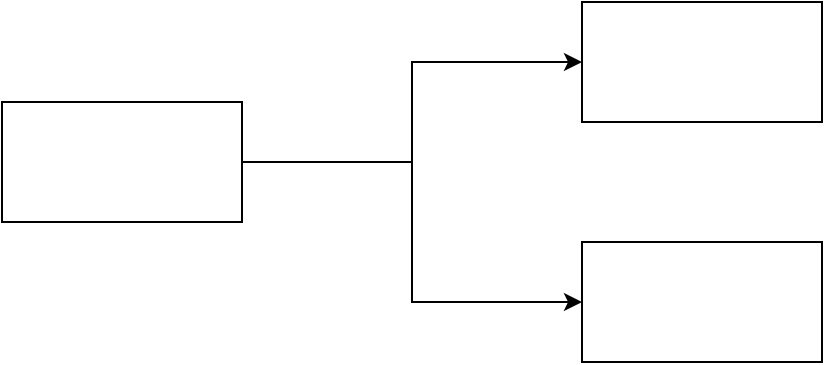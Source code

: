 <mxfile version="14.5.10" type="github">
  <diagram id="4IDgEsNlx8WWR_FqqXkq" name="Page-1">
    <mxGraphModel dx="1422" dy="762" grid="1" gridSize="10" guides="1" tooltips="1" connect="1" arrows="1" fold="1" page="1" pageScale="1" pageWidth="827" pageHeight="1169" math="0" shadow="0">
      <root>
        <mxCell id="0" />
        <mxCell id="1" parent="0" />
        <mxCell id="CJCmm_mjaqMXOHAWHuGE-3" style="edgeStyle=orthogonalEdgeStyle;rounded=0;orthogonalLoop=1;jettySize=auto;html=1;" edge="1" parent="1" source="CJCmm_mjaqMXOHAWHuGE-1" target="CJCmm_mjaqMXOHAWHuGE-2">
          <mxGeometry relative="1" as="geometry" />
        </mxCell>
        <mxCell id="CJCmm_mjaqMXOHAWHuGE-5" style="edgeStyle=orthogonalEdgeStyle;rounded=0;orthogonalLoop=1;jettySize=auto;html=1;exitX=1;exitY=0.5;exitDx=0;exitDy=0;entryX=0;entryY=0.5;entryDx=0;entryDy=0;" edge="1" parent="1" source="CJCmm_mjaqMXOHAWHuGE-1" target="CJCmm_mjaqMXOHAWHuGE-4">
          <mxGeometry relative="1" as="geometry" />
        </mxCell>
        <mxCell id="CJCmm_mjaqMXOHAWHuGE-1" value="" style="rounded=0;whiteSpace=wrap;html=1;" vertex="1" parent="1">
          <mxGeometry x="30" y="150" width="120" height="60" as="geometry" />
        </mxCell>
        <mxCell id="CJCmm_mjaqMXOHAWHuGE-2" value="" style="rounded=0;whiteSpace=wrap;html=1;" vertex="1" parent="1">
          <mxGeometry x="320" y="100" width="120" height="60" as="geometry" />
        </mxCell>
        <mxCell id="CJCmm_mjaqMXOHAWHuGE-4" value="" style="rounded=0;whiteSpace=wrap;html=1;" vertex="1" parent="1">
          <mxGeometry x="320" y="220" width="120" height="60" as="geometry" />
        </mxCell>
      </root>
    </mxGraphModel>
  </diagram>
</mxfile>
